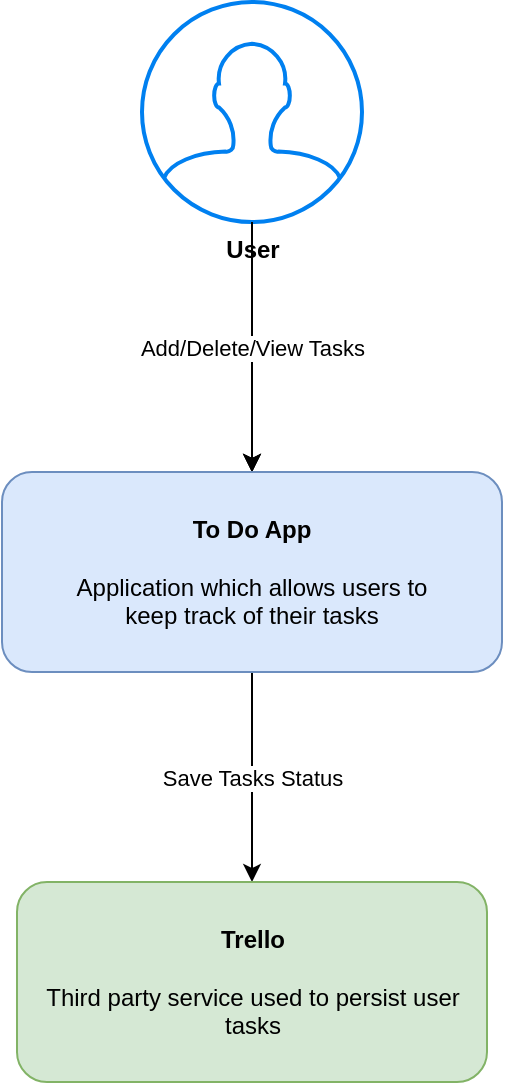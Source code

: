 <mxfile version="14.1.9" type="device" pages="2"><diagram id="HkWcdocbGw5SLO17V9Q9" name="Page-1"><mxGraphModel dx="2062" dy="737" grid="1" gridSize="10" guides="1" tooltips="1" connect="1" arrows="1" fold="1" page="1" pageScale="1" pageWidth="850" pageHeight="1100" math="0" shadow="0"><root><mxCell id="0"/><mxCell id="1" parent="0"/><mxCell id="r5wHRYqdaE7uF82_jMFS-8" value="" style="edgeStyle=orthogonalEdgeStyle;rounded=0;orthogonalLoop=1;jettySize=auto;html=1;" parent="1" source="r5wHRYqdaE7uF82_jMFS-1" target="r5wHRYqdaE7uF82_jMFS-6" edge="1"><mxGeometry relative="1" as="geometry"/></mxCell><mxCell id="r5wHRYqdaE7uF82_jMFS-9" value="" style="edgeStyle=orthogonalEdgeStyle;rounded=0;orthogonalLoop=1;jettySize=auto;html=1;" parent="1" source="r5wHRYqdaE7uF82_jMFS-1" target="r5wHRYqdaE7uF82_jMFS-6" edge="1"><mxGeometry relative="1" as="geometry"/></mxCell><mxCell id="r5wHRYqdaE7uF82_jMFS-1" value="&lt;b&gt;User&lt;/b&gt;" style="html=1;verticalLabelPosition=bottom;align=center;labelBackgroundColor=#ffffff;verticalAlign=top;strokeWidth=2;strokeColor=#0080F0;shadow=0;dashed=0;shape=mxgraph.ios7.icons.user;" parent="1" vertex="1"><mxGeometry x="380" y="60" width="110" height="110" as="geometry"/></mxCell><mxCell id="r5wHRYqdaE7uF82_jMFS-4" value="Add/Delete/View Tasks" style="endArrow=classic;html=1;entryX=0.5;entryY=0;entryDx=0;entryDy=0;" parent="1" source="r5wHRYqdaE7uF82_jMFS-1" target="r5wHRYqdaE7uF82_jMFS-6" edge="1"><mxGeometry width="50" height="50" relative="1" as="geometry"><mxPoint x="400" y="400" as="sourcePoint"/><mxPoint x="435" y="210" as="targetPoint"/></mxGeometry></mxCell><mxCell id="r5wHRYqdaE7uF82_jMFS-5" value="Save Tasks Status" style="endArrow=classic;html=1;exitX=0.5;exitY=1;exitDx=0;exitDy=0;" parent="1" source="r5wHRYqdaE7uF82_jMFS-6" edge="1"><mxGeometry width="50" height="50" relative="1" as="geometry"><mxPoint x="435" y="400" as="sourcePoint"/><mxPoint x="435" y="500" as="targetPoint"/></mxGeometry></mxCell><mxCell id="r5wHRYqdaE7uF82_jMFS-6" value="&lt;b&gt;To Do App&lt;/b&gt;&lt;br&gt;&lt;br&gt;Application which allows users to &lt;br&gt;keep track of their tasks" style="rounded=1;whiteSpace=wrap;html=1;fillColor=#dae8fc;strokeColor=#6c8ebf;" parent="1" vertex="1"><mxGeometry x="310" y="295" width="250" height="100" as="geometry"/></mxCell><mxCell id="r5wHRYqdaE7uF82_jMFS-7" value="&lt;b&gt;Trello&lt;/b&gt;&lt;br&gt;&lt;br&gt;Third party service used to persist user tasks" style="rounded=1;whiteSpace=wrap;html=1;fillColor=#d5e8d4;strokeColor=#82b366;" parent="1" vertex="1"><mxGeometry x="317.5" y="500" width="235" height="100" as="geometry"/></mxCell></root></mxGraphModel></diagram><diagram name="Copy of Page-1" id="CGZaiYkGOGanPegF5Y0P"><mxGraphModel dx="2062" dy="737" grid="1" gridSize="10" guides="1" tooltips="1" connect="1" arrows="1" fold="1" page="1" pageScale="1" pageWidth="850" pageHeight="1100" math="0" shadow="0"><root><mxCell id="tiDwTbVT8JfKljCaxukW-0"/><mxCell id="tiDwTbVT8JfKljCaxukW-1" parent="tiDwTbVT8JfKljCaxukW-0"/><mxCell id="tiDwTbVT8JfKljCaxukW-4" value="&lt;b&gt;User&lt;/b&gt;" style="html=1;verticalLabelPosition=bottom;align=center;labelBackgroundColor=#ffffff;verticalAlign=top;strokeWidth=2;strokeColor=#0080F0;shadow=0;dashed=0;shape=mxgraph.ios7.icons.user;" vertex="1" parent="tiDwTbVT8JfKljCaxukW-1"><mxGeometry x="380" y="60" width="110" height="110" as="geometry"/></mxCell><mxCell id="tiDwTbVT8JfKljCaxukW-7" value="" style="rounded=1;whiteSpace=wrap;html=1;fillColor=#dae8fc;strokeColor=#6c8ebf;" vertex="1" parent="tiDwTbVT8JfKljCaxukW-1"><mxGeometry x="50" y="270" width="770" height="220" as="geometry"/></mxCell><mxCell id="tiDwTbVT8JfKljCaxukW-8" value="&lt;b&gt;Trello&lt;/b&gt;&lt;br&gt;&lt;br&gt;Third party service used to persist user tasks" style="rounded=1;whiteSpace=wrap;html=1;fillColor=#d5e8d4;strokeColor=#82b366;" vertex="1" parent="tiDwTbVT8JfKljCaxukW-1"><mxGeometry x="317.5" y="620" width="235" height="100" as="geometry"/></mxCell><mxCell id="tiDwTbVT8JfKljCaxukW-11" value="Flask" style="rounded=0;whiteSpace=wrap;html=1;" vertex="1" parent="tiDwTbVT8JfKljCaxukW-1"><mxGeometry x="380" y="360" width="120" height="70" as="geometry"/></mxCell><mxCell id="tiDwTbVT8JfKljCaxukW-22" value="" style="edgeStyle=orthogonalEdgeStyle;rounded=0;orthogonalLoop=1;jettySize=auto;html=1;entryX=0;entryY=0.5;entryDx=0;entryDy=0;" edge="1" parent="tiDwTbVT8JfKljCaxukW-1" source="tiDwTbVT8JfKljCaxukW-13" target="tiDwTbVT8JfKljCaxukW-17"><mxGeometry relative="1" as="geometry"/></mxCell><mxCell id="tiDwTbVT8JfKljCaxukW-13" value="&lt;b&gt;Webserver&lt;/b&gt;" style="text;html=1;resizable=0;autosize=1;align=center;verticalAlign=middle;points=[];fillColor=none;strokeColor=none;rounded=0;" vertex="1" parent="tiDwTbVT8JfKljCaxukW-1"><mxGeometry x="110" y="310" width="80" height="20" as="geometry"/></mxCell><mxCell id="tiDwTbVT8JfKljCaxukW-3" value="" style="edgeStyle=orthogonalEdgeStyle;rounded=0;orthogonalLoop=1;jettySize=auto;html=1;entryX=0.5;entryY=0;entryDx=0;entryDy=0;entryPerimeter=0;" edge="1" parent="tiDwTbVT8JfKljCaxukW-1" source="tiDwTbVT8JfKljCaxukW-4" target="tiDwTbVT8JfKljCaxukW-13"><mxGeometry relative="1" as="geometry"><mxPoint x="150" y="290" as="targetPoint"/></mxGeometry></mxCell><mxCell id="tiDwTbVT8JfKljCaxukW-14" value="Requests&lt;br&gt;http://localhost" style="edgeLabel;html=1;align=center;verticalAlign=middle;resizable=0;points=[];" vertex="1" connectable="0" parent="tiDwTbVT8JfKljCaxukW-3"><mxGeometry x="0.442" y="-2" relative="1" as="geometry"><mxPoint as="offset"/></mxGeometry></mxCell><mxCell id="tiDwTbVT8JfKljCaxukW-17" value="Gunicorn" style="rounded=0;whiteSpace=wrap;html=1;" vertex="1" parent="tiDwTbVT8JfKljCaxukW-1"><mxGeometry x="170" y="360" width="120" height="70" as="geometry"/></mxCell><mxCell id="tiDwTbVT8JfKljCaxukW-18" value="ToDo App" style="rounded=0;whiteSpace=wrap;html=1;" vertex="1" parent="tiDwTbVT8JfKljCaxukW-1"><mxGeometry x="590" y="360" width="120" height="70" as="geometry"/></mxCell><mxCell id="tiDwTbVT8JfKljCaxukW-19" value="" style="endArrow=classic;html=1;exitX=1;exitY=0.5;exitDx=0;exitDy=0;" edge="1" parent="tiDwTbVT8JfKljCaxukW-1" source="tiDwTbVT8JfKljCaxukW-17" target="tiDwTbVT8JfKljCaxukW-11"><mxGeometry width="50" height="50" relative="1" as="geometry"><mxPoint x="290" y="400" as="sourcePoint"/><mxPoint x="340" y="350" as="targetPoint"/></mxGeometry></mxCell><mxCell id="tiDwTbVT8JfKljCaxukW-20" value="" style="endArrow=classic;html=1;exitX=1;exitY=0.5;exitDx=0;exitDy=0;" edge="1" parent="tiDwTbVT8JfKljCaxukW-1" source="tiDwTbVT8JfKljCaxukW-11" target="tiDwTbVT8JfKljCaxukW-18"><mxGeometry width="50" height="50" relative="1" as="geometry"><mxPoint x="400" y="410" as="sourcePoint"/><mxPoint x="450" y="360" as="targetPoint"/></mxGeometry></mxCell><mxCell id="tiDwTbVT8JfKljCaxukW-6" value="API Call" style="endArrow=classic;html=1;entryX=0.5;entryY=0;entryDx=0;entryDy=0;exitX=0.5;exitY=1;exitDx=0;exitDy=0;" edge="1" parent="tiDwTbVT8JfKljCaxukW-1" source="tiDwTbVT8JfKljCaxukW-18" target="tiDwTbVT8JfKljCaxukW-8"><mxGeometry width="50" height="50" relative="1" as="geometry"><mxPoint x="435" y="400" as="sourcePoint"/><mxPoint x="435" y="500" as="targetPoint"/><Array as="points"><mxPoint x="650" y="540"/><mxPoint x="435" y="540"/></Array></mxGeometry></mxCell></root></mxGraphModel></diagram></mxfile>
